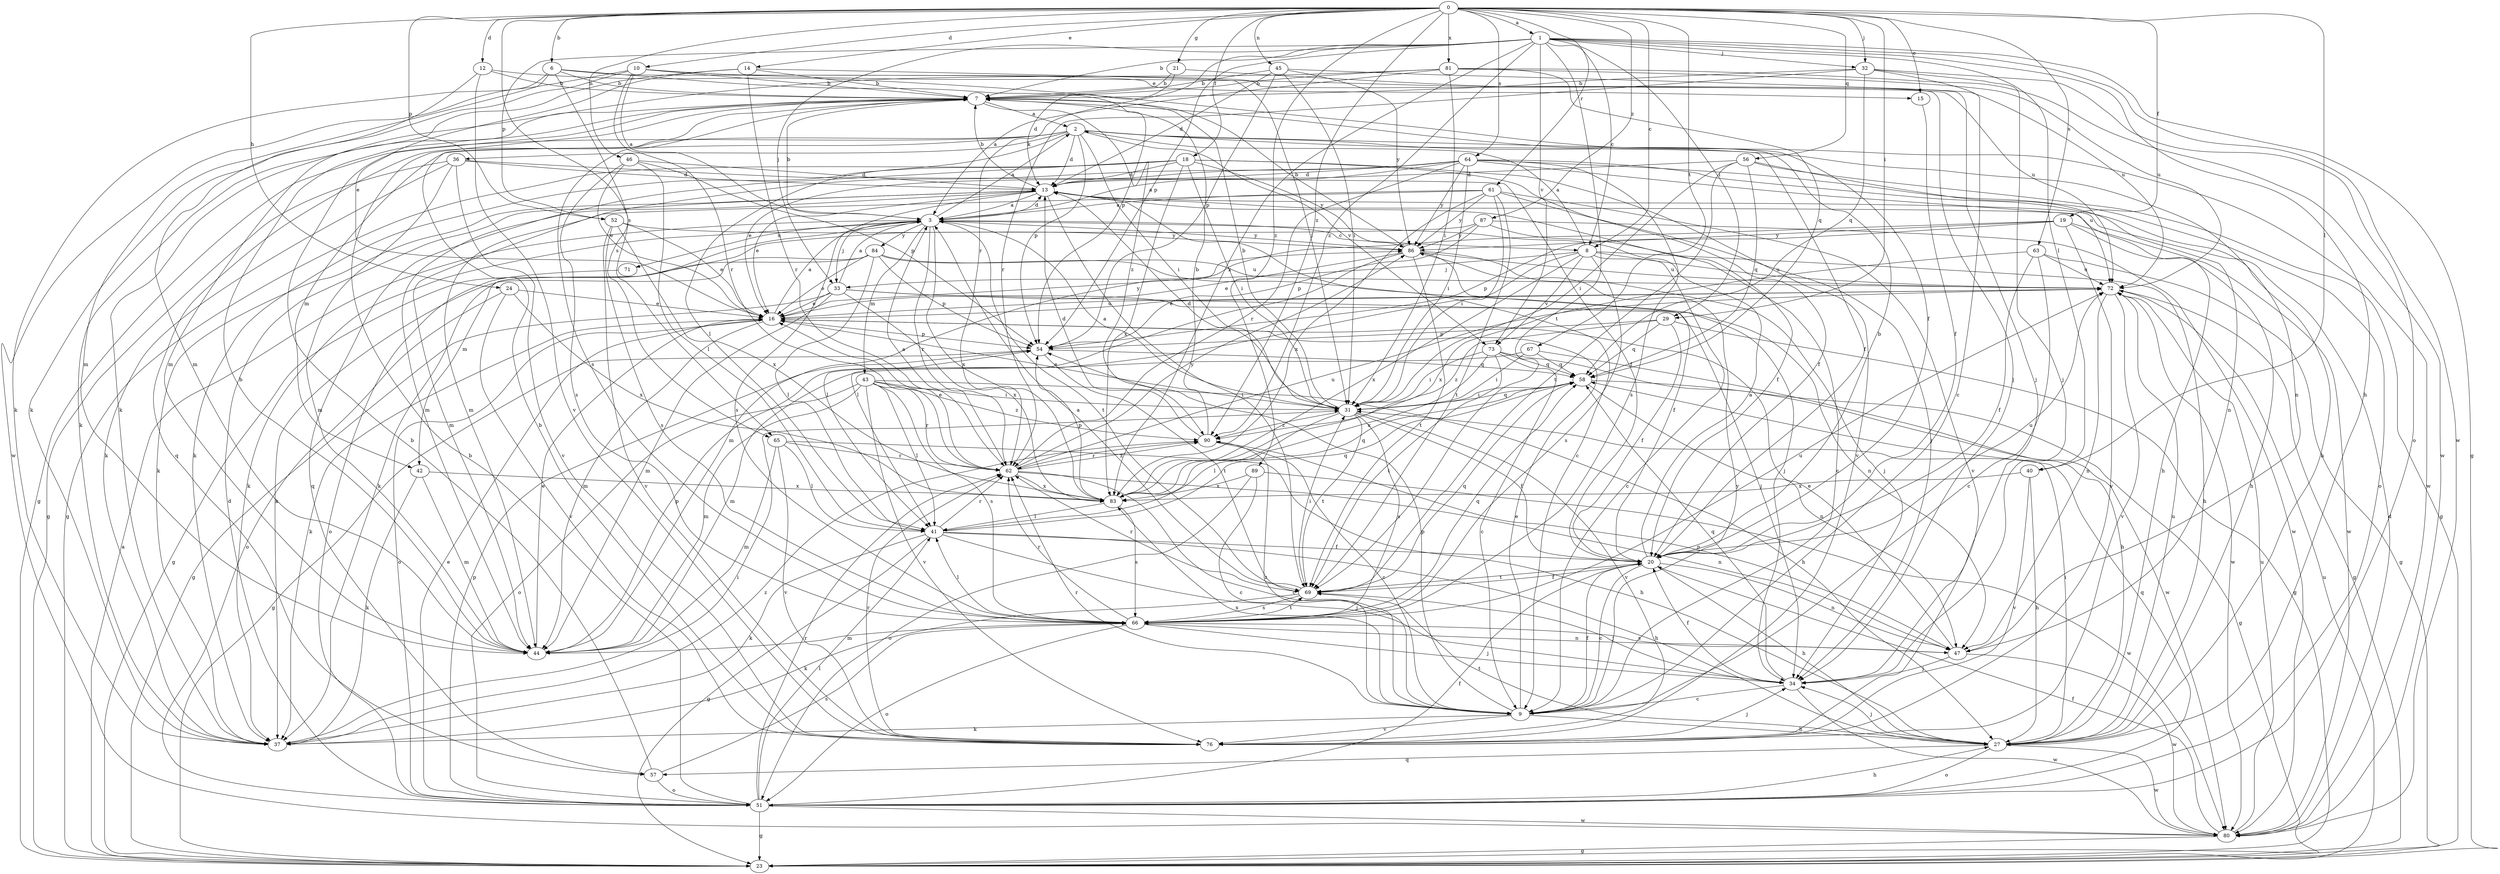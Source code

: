 strict digraph  {
0;
1;
2;
3;
6;
7;
8;
9;
10;
12;
13;
14;
15;
16;
18;
19;
20;
21;
23;
24;
27;
29;
31;
32;
33;
34;
36;
37;
40;
41;
42;
43;
44;
45;
46;
47;
51;
52;
54;
56;
57;
58;
61;
62;
63;
64;
65;
66;
67;
69;
71;
72;
73;
76;
80;
81;
83;
84;
86;
87;
89;
90;
0 -> 1  [label=a];
0 -> 6  [label=b];
0 -> 8  [label=c];
0 -> 10  [label=d];
0 -> 12  [label=d];
0 -> 14  [label=e];
0 -> 15  [label=e];
0 -> 18  [label=f];
0 -> 19  [label=f];
0 -> 21  [label=g];
0 -> 24  [label=h];
0 -> 29  [label=i];
0 -> 32  [label=j];
0 -> 40  [label=l];
0 -> 45  [label=n];
0 -> 46  [label=n];
0 -> 52  [label=p];
0 -> 56  [label=q];
0 -> 61  [label=r];
0 -> 63  [label=s];
0 -> 64  [label=s];
0 -> 65  [label=s];
0 -> 67  [label=t];
0 -> 81  [label=x];
0 -> 87  [label=z];
0 -> 89  [label=z];
0 -> 90  [label=z];
1 -> 7  [label=b];
1 -> 8  [label=c];
1 -> 23  [label=g];
1 -> 27  [label=h];
1 -> 29  [label=i];
1 -> 32  [label=j];
1 -> 33  [label=j];
1 -> 40  [label=l];
1 -> 52  [label=p];
1 -> 54  [label=p];
1 -> 62  [label=r];
1 -> 69  [label=t];
1 -> 73  [label=v];
1 -> 80  [label=w];
1 -> 83  [label=x];
1 -> 90  [label=z];
2 -> 13  [label=d];
2 -> 20  [label=f];
2 -> 23  [label=g];
2 -> 31  [label=i];
2 -> 36  [label=k];
2 -> 41  [label=l];
2 -> 42  [label=m];
2 -> 47  [label=n];
2 -> 54  [label=p];
2 -> 57  [label=q];
2 -> 73  [label=v];
2 -> 80  [label=w];
3 -> 2  [label=a];
3 -> 7  [label=b];
3 -> 8  [label=c];
3 -> 13  [label=d];
3 -> 33  [label=j];
3 -> 37  [label=k];
3 -> 42  [label=m];
3 -> 43  [label=m];
3 -> 62  [label=r];
3 -> 69  [label=t];
3 -> 71  [label=u];
3 -> 83  [label=x];
3 -> 84  [label=y];
3 -> 86  [label=y];
6 -> 7  [label=b];
6 -> 15  [label=e];
6 -> 37  [label=k];
6 -> 44  [label=m];
6 -> 54  [label=p];
6 -> 65  [label=s];
7 -> 2  [label=a];
7 -> 37  [label=k];
7 -> 66  [label=s];
7 -> 90  [label=z];
8 -> 2  [label=a];
8 -> 9  [label=c];
8 -> 27  [label=h];
8 -> 33  [label=j];
8 -> 41  [label=l];
8 -> 66  [label=s];
8 -> 72  [label=u];
8 -> 73  [label=v];
8 -> 83  [label=x];
9 -> 16  [label=e];
9 -> 20  [label=f];
9 -> 27  [label=h];
9 -> 37  [label=k];
9 -> 54  [label=p];
9 -> 62  [label=r];
9 -> 76  [label=v];
9 -> 83  [label=x];
9 -> 86  [label=y];
9 -> 90  [label=z];
10 -> 3  [label=a];
10 -> 7  [label=b];
10 -> 34  [label=j];
10 -> 37  [label=k];
10 -> 62  [label=r];
10 -> 72  [label=u];
10 -> 80  [label=w];
12 -> 7  [label=b];
12 -> 20  [label=f];
12 -> 44  [label=m];
12 -> 76  [label=v];
13 -> 3  [label=a];
13 -> 7  [label=b];
13 -> 9  [label=c];
13 -> 16  [label=e];
13 -> 20  [label=f];
13 -> 27  [label=h];
13 -> 37  [label=k];
13 -> 57  [label=q];
13 -> 66  [label=s];
13 -> 69  [label=t];
14 -> 7  [label=b];
14 -> 16  [label=e];
14 -> 31  [label=i];
14 -> 44  [label=m];
14 -> 62  [label=r];
15 -> 20  [label=f];
16 -> 3  [label=a];
16 -> 37  [label=k];
16 -> 44  [label=m];
16 -> 51  [label=o];
16 -> 54  [label=p];
16 -> 72  [label=u];
16 -> 86  [label=y];
18 -> 13  [label=d];
18 -> 20  [label=f];
18 -> 23  [label=g];
18 -> 31  [label=i];
18 -> 37  [label=k];
18 -> 44  [label=m];
18 -> 76  [label=v];
18 -> 83  [label=x];
18 -> 86  [label=y];
19 -> 27  [label=h];
19 -> 44  [label=m];
19 -> 54  [label=p];
19 -> 76  [label=v];
19 -> 80  [label=w];
19 -> 86  [label=y];
20 -> 3  [label=a];
20 -> 7  [label=b];
20 -> 9  [label=c];
20 -> 27  [label=h];
20 -> 47  [label=n];
20 -> 69  [label=t];
20 -> 72  [label=u];
21 -> 7  [label=b];
21 -> 13  [label=d];
21 -> 34  [label=j];
23 -> 3  [label=a];
23 -> 72  [label=u];
24 -> 16  [label=e];
24 -> 51  [label=o];
24 -> 76  [label=v];
24 -> 83  [label=x];
27 -> 31  [label=i];
27 -> 34  [label=j];
27 -> 51  [label=o];
27 -> 57  [label=q];
27 -> 69  [label=t];
27 -> 72  [label=u];
27 -> 80  [label=w];
29 -> 20  [label=f];
29 -> 23  [label=g];
29 -> 54  [label=p];
29 -> 58  [label=q];
29 -> 90  [label=z];
31 -> 3  [label=a];
31 -> 7  [label=b];
31 -> 13  [label=d];
31 -> 16  [label=e];
31 -> 20  [label=f];
31 -> 41  [label=l];
31 -> 58  [label=q];
31 -> 66  [label=s];
31 -> 69  [label=t];
31 -> 76  [label=v];
31 -> 90  [label=z];
32 -> 7  [label=b];
32 -> 9  [label=c];
32 -> 34  [label=j];
32 -> 51  [label=o];
32 -> 58  [label=q];
32 -> 62  [label=r];
33 -> 3  [label=a];
33 -> 16  [label=e];
33 -> 23  [label=g];
33 -> 34  [label=j];
33 -> 44  [label=m];
33 -> 47  [label=n];
33 -> 83  [label=x];
34 -> 9  [label=c];
34 -> 20  [label=f];
34 -> 58  [label=q];
34 -> 80  [label=w];
36 -> 13  [label=d];
36 -> 20  [label=f];
36 -> 23  [label=g];
36 -> 37  [label=k];
36 -> 44  [label=m];
36 -> 76  [label=v];
37 -> 31  [label=i];
37 -> 90  [label=z];
40 -> 27  [label=h];
40 -> 76  [label=v];
40 -> 83  [label=x];
41 -> 20  [label=f];
41 -> 23  [label=g];
41 -> 27  [label=h];
41 -> 34  [label=j];
41 -> 37  [label=k];
41 -> 58  [label=q];
41 -> 62  [label=r];
42 -> 37  [label=k];
42 -> 44  [label=m];
42 -> 83  [label=x];
43 -> 27  [label=h];
43 -> 31  [label=i];
43 -> 41  [label=l];
43 -> 44  [label=m];
43 -> 51  [label=o];
43 -> 62  [label=r];
43 -> 66  [label=s];
43 -> 76  [label=v];
43 -> 90  [label=z];
44 -> 7  [label=b];
44 -> 16  [label=e];
44 -> 54  [label=p];
45 -> 7  [label=b];
45 -> 13  [label=d];
45 -> 31  [label=i];
45 -> 54  [label=p];
45 -> 72  [label=u];
45 -> 86  [label=y];
46 -> 13  [label=d];
46 -> 16  [label=e];
46 -> 41  [label=l];
46 -> 54  [label=p];
46 -> 66  [label=s];
47 -> 16  [label=e];
47 -> 34  [label=j];
47 -> 66  [label=s];
47 -> 80  [label=w];
51 -> 7  [label=b];
51 -> 13  [label=d];
51 -> 16  [label=e];
51 -> 20  [label=f];
51 -> 23  [label=g];
51 -> 27  [label=h];
51 -> 41  [label=l];
51 -> 54  [label=p];
51 -> 58  [label=q];
51 -> 62  [label=r];
51 -> 80  [label=w];
52 -> 16  [label=e];
52 -> 66  [label=s];
52 -> 76  [label=v];
52 -> 83  [label=x];
52 -> 86  [label=y];
54 -> 23  [label=g];
54 -> 58  [label=q];
54 -> 69  [label=t];
56 -> 13  [label=d];
56 -> 23  [label=g];
56 -> 31  [label=i];
56 -> 47  [label=n];
56 -> 58  [label=q];
56 -> 69  [label=t];
57 -> 7  [label=b];
57 -> 51  [label=o];
57 -> 66  [label=s];
58 -> 23  [label=g];
58 -> 31  [label=i];
58 -> 47  [label=n];
61 -> 3  [label=a];
61 -> 31  [label=i];
61 -> 34  [label=j];
61 -> 44  [label=m];
61 -> 69  [label=t];
61 -> 76  [label=v];
61 -> 83  [label=x];
61 -> 86  [label=y];
62 -> 3  [label=a];
62 -> 9  [label=c];
62 -> 16  [label=e];
62 -> 47  [label=n];
62 -> 72  [label=u];
62 -> 83  [label=x];
62 -> 86  [label=y];
62 -> 90  [label=z];
63 -> 9  [label=c];
63 -> 20  [label=f];
63 -> 23  [label=g];
63 -> 72  [label=u];
63 -> 83  [label=x];
64 -> 3  [label=a];
64 -> 13  [label=d];
64 -> 16  [label=e];
64 -> 27  [label=h];
64 -> 31  [label=i];
64 -> 44  [label=m];
64 -> 51  [label=o];
64 -> 62  [label=r];
64 -> 66  [label=s];
64 -> 72  [label=u];
64 -> 86  [label=y];
65 -> 27  [label=h];
65 -> 41  [label=l];
65 -> 44  [label=m];
65 -> 62  [label=r];
65 -> 76  [label=v];
66 -> 34  [label=j];
66 -> 41  [label=l];
66 -> 44  [label=m];
66 -> 47  [label=n];
66 -> 51  [label=o];
66 -> 58  [label=q];
66 -> 62  [label=r];
66 -> 69  [label=t];
66 -> 72  [label=u];
67 -> 27  [label=h];
67 -> 31  [label=i];
67 -> 44  [label=m];
67 -> 58  [label=q];
69 -> 3  [label=a];
69 -> 20  [label=f];
69 -> 31  [label=i];
69 -> 34  [label=j];
69 -> 37  [label=k];
69 -> 58  [label=q];
69 -> 62  [label=r];
69 -> 66  [label=s];
71 -> 51  [label=o];
72 -> 16  [label=e];
72 -> 23  [label=g];
72 -> 47  [label=n];
72 -> 76  [label=v];
72 -> 80  [label=w];
73 -> 9  [label=c];
73 -> 31  [label=i];
73 -> 58  [label=q];
73 -> 69  [label=t];
73 -> 80  [label=w];
73 -> 83  [label=x];
76 -> 7  [label=b];
76 -> 34  [label=j];
76 -> 62  [label=r];
80 -> 13  [label=d];
80 -> 20  [label=f];
80 -> 23  [label=g];
80 -> 72  [label=u];
81 -> 3  [label=a];
81 -> 7  [label=b];
81 -> 31  [label=i];
81 -> 37  [label=k];
81 -> 58  [label=q];
81 -> 72  [label=u];
81 -> 80  [label=w];
83 -> 41  [label=l];
83 -> 54  [label=p];
83 -> 58  [label=q];
83 -> 66  [label=s];
84 -> 16  [label=e];
84 -> 23  [label=g];
84 -> 34  [label=j];
84 -> 37  [label=k];
84 -> 41  [label=l];
84 -> 54  [label=p];
84 -> 72  [label=u];
86 -> 7  [label=b];
86 -> 16  [label=e];
86 -> 20  [label=f];
86 -> 34  [label=j];
86 -> 41  [label=l];
86 -> 69  [label=t];
86 -> 72  [label=u];
87 -> 9  [label=c];
87 -> 37  [label=k];
87 -> 54  [label=p];
87 -> 80  [label=w];
87 -> 86  [label=y];
89 -> 9  [label=c];
89 -> 51  [label=o];
89 -> 80  [label=w];
89 -> 83  [label=x];
90 -> 7  [label=b];
90 -> 9  [label=c];
90 -> 13  [label=d];
90 -> 47  [label=n];
90 -> 62  [label=r];
}
